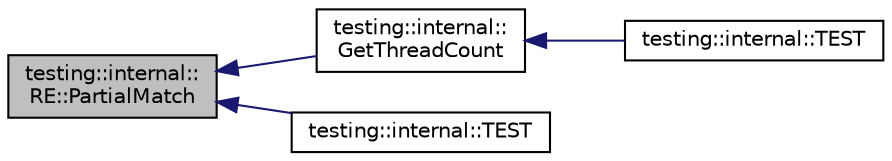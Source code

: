 digraph "testing::internal::RE::PartialMatch"
{
  edge [fontname="Helvetica",fontsize="10",labelfontname="Helvetica",labelfontsize="10"];
  node [fontname="Helvetica",fontsize="10",shape=record];
  rankdir="LR";
  Node25 [label="testing::internal::\lRE::PartialMatch",height=0.2,width=0.4,color="black", fillcolor="grey75", style="filled", fontcolor="black"];
  Node25 -> Node26 [dir="back",color="midnightblue",fontsize="10",style="solid",fontname="Helvetica"];
  Node26 [label="testing::internal::\lGetThreadCount",height=0.2,width=0.4,color="black", fillcolor="white", style="filled",URL="$d0/da7/namespacetesting_1_1internal.html#a3b9b3649cd04558bf46c75de52a7ef34"];
  Node26 -> Node27 [dir="back",color="midnightblue",fontsize="10",style="solid",fontname="Helvetica"];
  Node27 [label="testing::internal::TEST",height=0.2,width=0.4,color="black", fillcolor="white", style="filled",URL="$d0/da7/namespacetesting_1_1internal.html#a8b9aee556f3dec6e67c35830ba55e0bd"];
  Node25 -> Node28 [dir="back",color="midnightblue",fontsize="10",style="solid",fontname="Helvetica"];
  Node28 [label="testing::internal::TEST",height=0.2,width=0.4,color="black", fillcolor="white", style="filled",URL="$d0/da7/namespacetesting_1_1internal.html#a198f7132f76dd44d48dac54dc5d38fbb"];
}
